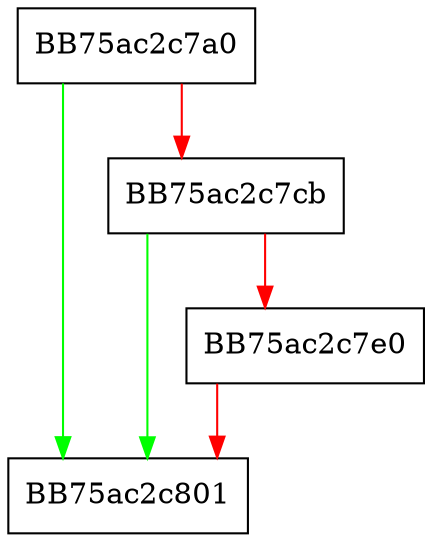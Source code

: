 digraph ole2_init_module {
  node [shape="box"];
  graph [splines=ortho];
  BB75ac2c7a0 -> BB75ac2c801 [color="green"];
  BB75ac2c7a0 -> BB75ac2c7cb [color="red"];
  BB75ac2c7cb -> BB75ac2c801 [color="green"];
  BB75ac2c7cb -> BB75ac2c7e0 [color="red"];
  BB75ac2c7e0 -> BB75ac2c801 [color="red"];
}